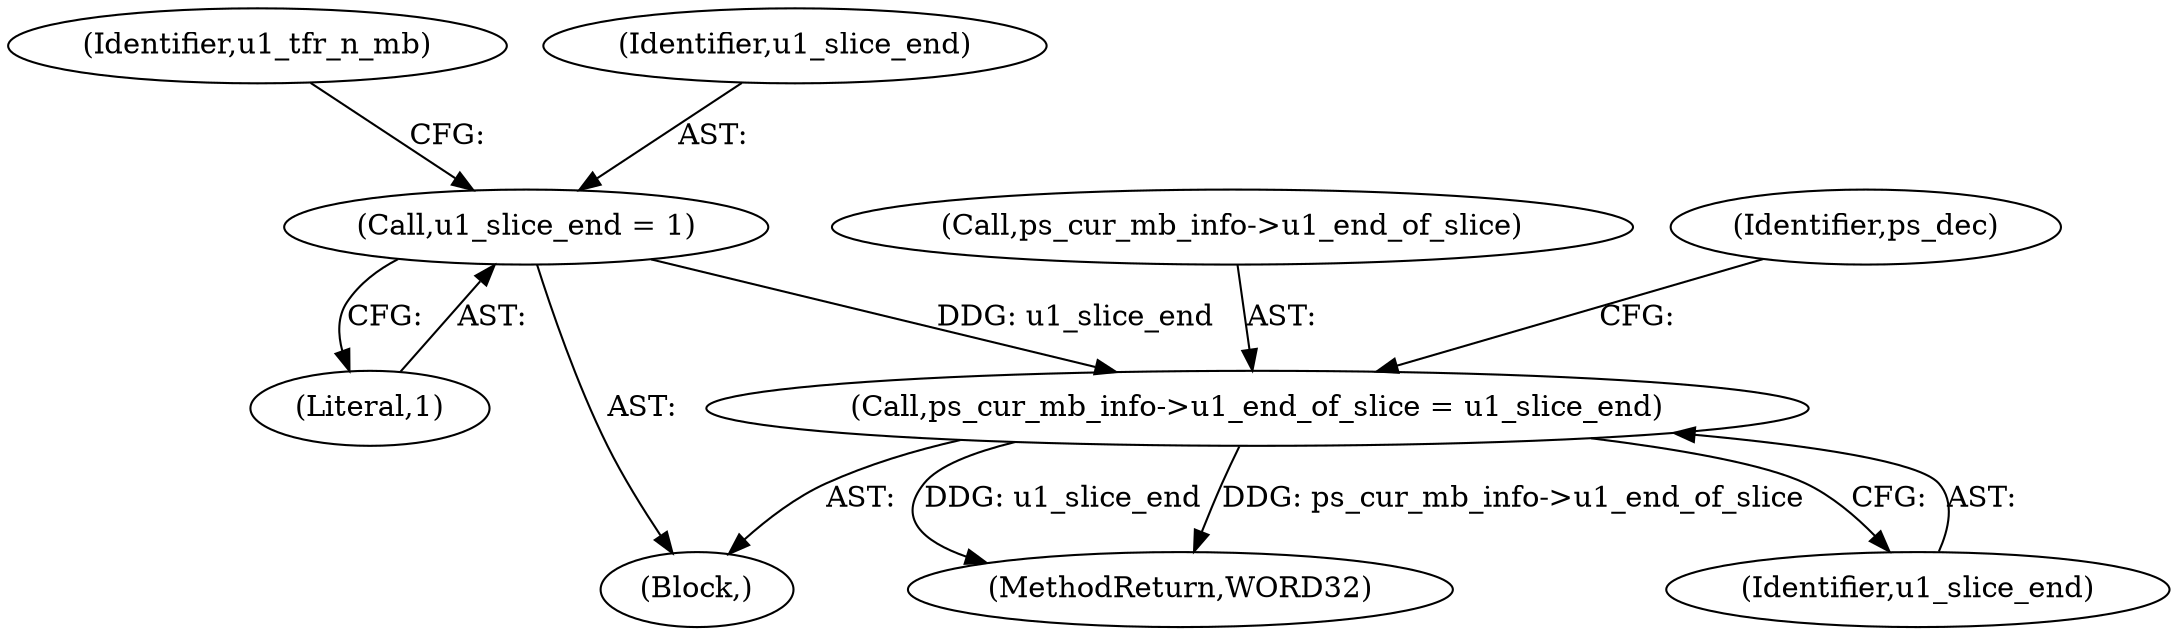 digraph "0_Android_d4841f1161bdb5e13cb19e81af42437a634dd6ef@pointer" {
"1000663" [label="(Call,ps_cur_mb_info->u1_end_of_slice = u1_slice_end)"];
"1000657" [label="(Call,u1_slice_end = 1)"];
"1001364" [label="(MethodReturn,WORD32)"];
"1000664" [label="(Call,ps_cur_mb_info->u1_end_of_slice)"];
"1000612" [label="(Block,)"];
"1000667" [label="(Identifier,u1_slice_end)"];
"1000661" [label="(Identifier,u1_tfr_n_mb)"];
"1000657" [label="(Call,u1_slice_end = 1)"];
"1000663" [label="(Call,ps_cur_mb_info->u1_end_of_slice = u1_slice_end)"];
"1000658" [label="(Identifier,u1_slice_end)"];
"1000670" [label="(Identifier,ps_dec)"];
"1000659" [label="(Literal,1)"];
"1000663" -> "1000612"  [label="AST: "];
"1000663" -> "1000667"  [label="CFG: "];
"1000664" -> "1000663"  [label="AST: "];
"1000667" -> "1000663"  [label="AST: "];
"1000670" -> "1000663"  [label="CFG: "];
"1000663" -> "1001364"  [label="DDG: ps_cur_mb_info->u1_end_of_slice"];
"1000663" -> "1001364"  [label="DDG: u1_slice_end"];
"1000657" -> "1000663"  [label="DDG: u1_slice_end"];
"1000657" -> "1000612"  [label="AST: "];
"1000657" -> "1000659"  [label="CFG: "];
"1000658" -> "1000657"  [label="AST: "];
"1000659" -> "1000657"  [label="AST: "];
"1000661" -> "1000657"  [label="CFG: "];
}
